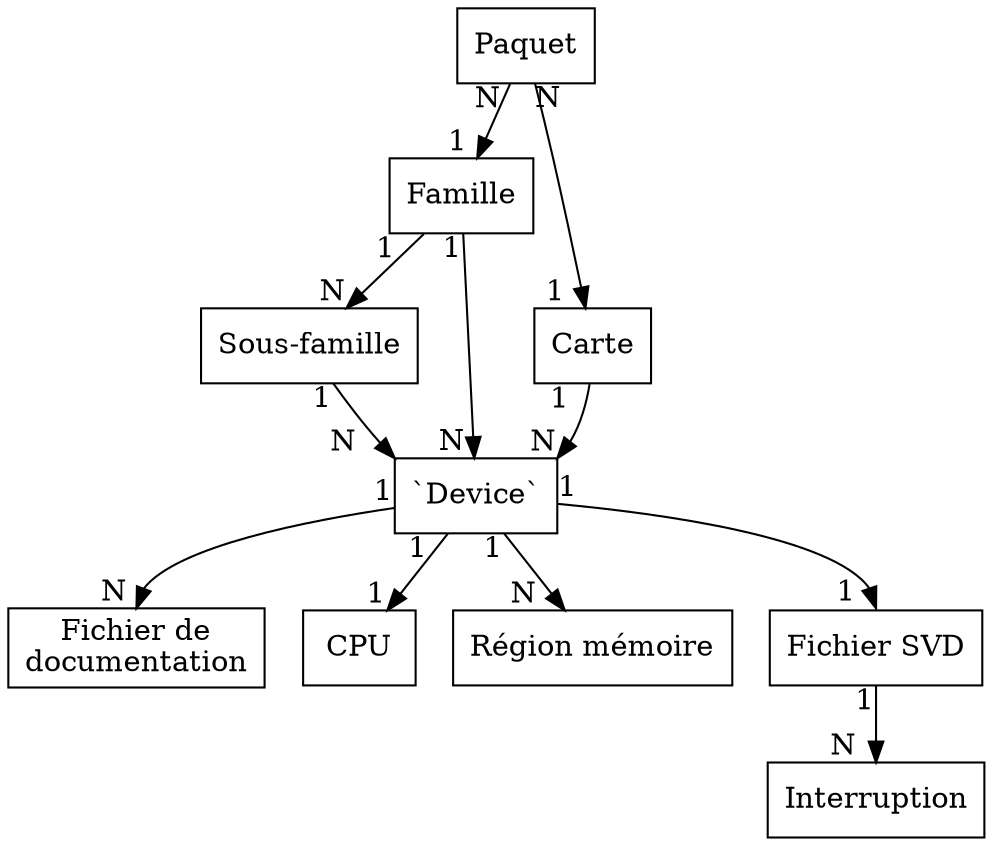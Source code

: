 digraph Plan {

	graph [dpi = 100];
	node [shape = box];

	package [label = "Paquet"]
	family [label = "Famille"]
	subfamily [label = "Sous-famille"]
	device [label = "`Device`"]
	board [label = "Carte"]
	documentation [label = "Fichier de\ndocumentation"]

	cpu [label = "CPU"]
	memory [label = "Région mémoire"]
	interrupt [label = "Interruption"]
	svd [label = "Fichier SVD"]

	package -> board [headlabel = "1  ", taillabel = "N"]
	
	board -> device [headlabel = "N", taillabel = "1  ", headport = "ne"]

	package -> family [headlabel = "1 ", taillabel = "N "]

	family -> device [headlabel = "N ", taillabel = "1"]
	
	family -> subfamily [headlabel = "N", taillabel = "1   "]

	subfamily -> device [headlabel ="N    ", taillabel = "1", headport = "nw"]

	device -> cpu [headlabel = "1", taillabel = "1  "]

	device -> memory [headlabel = "N   ", taillabel = "1"]

	device -> svd [headlabel = "1  ", taillabel = "1", headport = "n"]

	device -> documentation [headlabel = "N ", taillabel = "1", headport = "n"]

	svd -> interrupt [headlabel = "N  ", taillabel = "1"]

}
